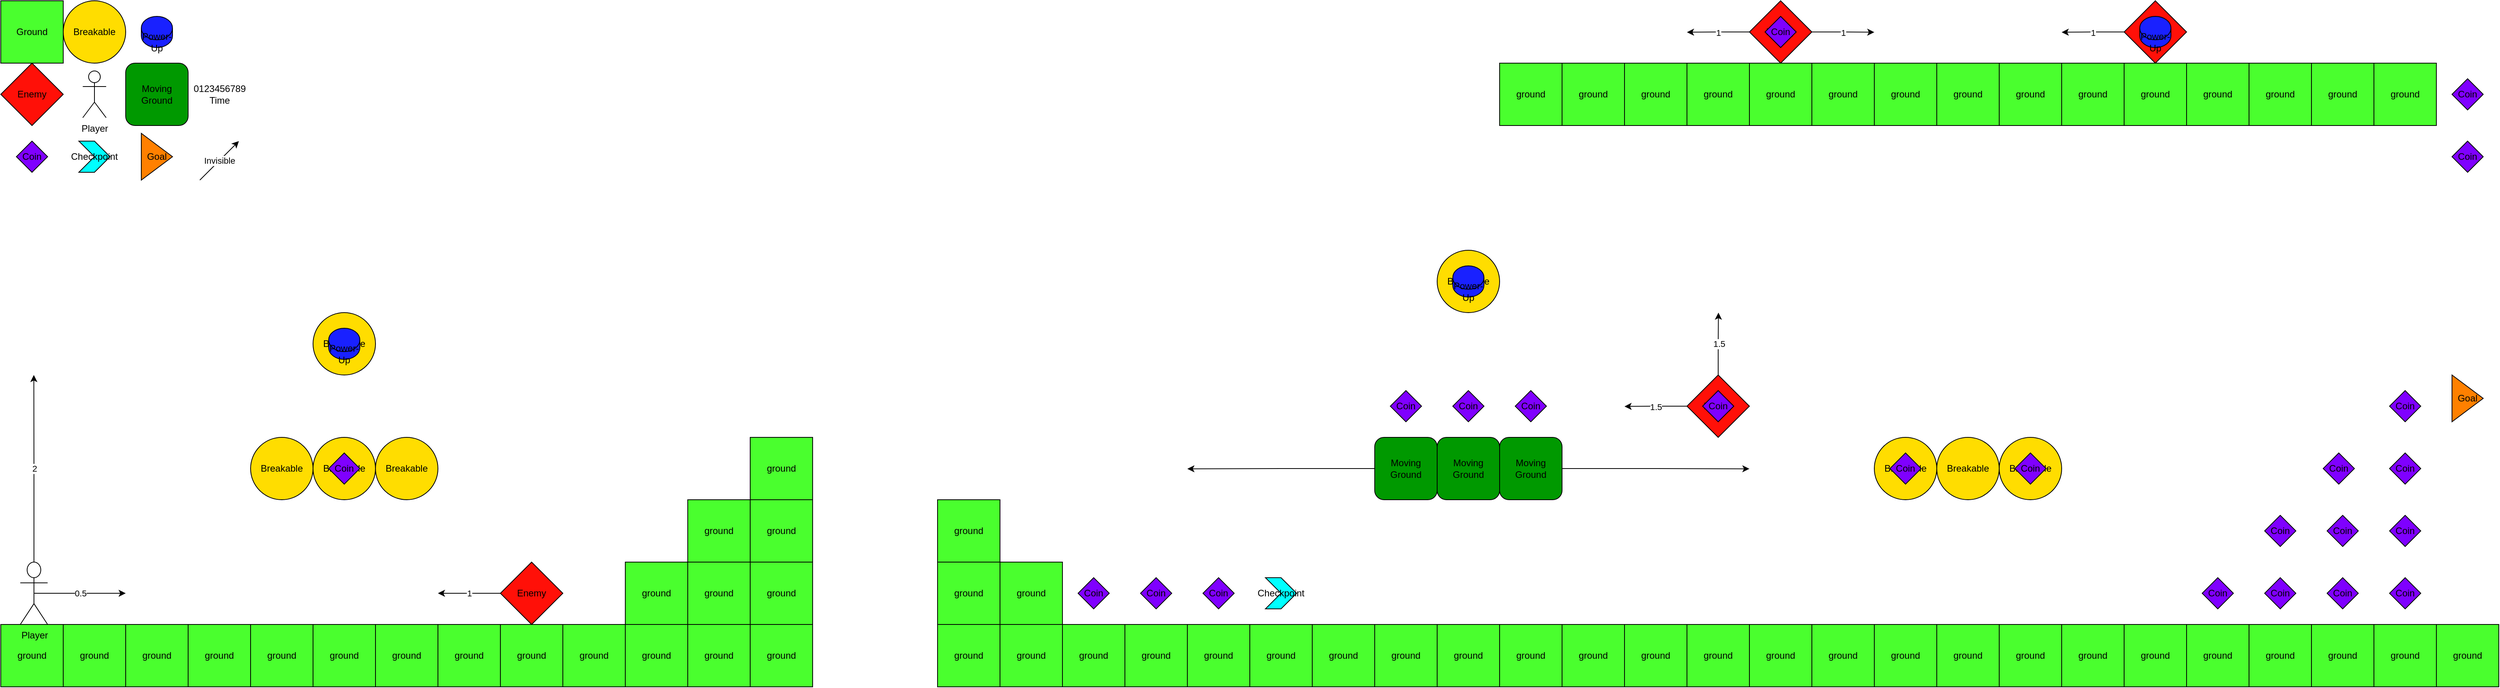 <mxfile version="20.3.3" type="github">
  <diagram id="B6BvSRgoEFsGrLNSckTo" name="Page-1">
    <mxGraphModel dx="1375" dy="745" grid="1" gridSize="20" guides="1" tooltips="1" connect="1" arrows="1" fold="1" page="1" pageScale="1" pageWidth="850" pageHeight="1100" math="0" shadow="0">
      <root>
        <mxCell id="0" />
        <mxCell id="1" parent="0" />
        <mxCell id="BgCnj5c1TWQGIPbhvfGy-2" value="Ground" style="whiteSpace=wrap;html=1;aspect=fixed;fillColor=#4AFF2E;" vertex="1" parent="1">
          <mxGeometry x="80" y="80" width="80" height="80" as="geometry" />
        </mxCell>
        <mxCell id="BgCnj5c1TWQGIPbhvfGy-4" value="Player" style="shape=umlActor;verticalLabelPosition=bottom;verticalAlign=top;html=1;outlineConnect=0;fillColor=#FFFFFF;" vertex="1" parent="1">
          <mxGeometry x="185" y="170" width="30" height="60" as="geometry" />
        </mxCell>
        <mxCell id="BgCnj5c1TWQGIPbhvfGy-7" value="Enemy" style="rhombus;whiteSpace=wrap;html=1;fillColor=#FF1008;" vertex="1" parent="1">
          <mxGeometry x="80" y="160" width="80" height="80" as="geometry" />
        </mxCell>
        <mxCell id="BgCnj5c1TWQGIPbhvfGy-8" value="Breakable" style="ellipse;whiteSpace=wrap;html=1;aspect=fixed;fillColor=#FFDD00;" vertex="1" parent="1">
          <mxGeometry x="160" y="80" width="80" height="80" as="geometry" />
        </mxCell>
        <mxCell id="BgCnj5c1TWQGIPbhvfGy-10" value="Power-Up" style="shape=cylinder3;whiteSpace=wrap;html=1;boundedLbl=1;backgroundOutline=1;size=15;fillColor=#1921FF;" vertex="1" parent="1">
          <mxGeometry x="260" y="100" width="40" height="40" as="geometry" />
        </mxCell>
        <mxCell id="BgCnj5c1TWQGIPbhvfGy-12" value="Moving Ground" style="rounded=1;whiteSpace=wrap;html=1;fillColor=#009900;" vertex="1" parent="1">
          <mxGeometry x="240" y="160" width="80" height="80" as="geometry" />
        </mxCell>
        <mxCell id="BgCnj5c1TWQGIPbhvfGy-16" value="ground" style="whiteSpace=wrap;html=1;aspect=fixed;fillColor=#4AFF2E;" vertex="1" parent="1">
          <mxGeometry x="80" y="880" width="80" height="80" as="geometry" />
        </mxCell>
        <mxCell id="BgCnj5c1TWQGIPbhvfGy-17" value="Coin" style="shape=hexagon;perimeter=hexagonPerimeter2;whiteSpace=wrap;html=1;fixedSize=1;fillColor=#7F00FF;" vertex="1" parent="1">
          <mxGeometry x="100" y="260" width="40" height="40" as="geometry" />
        </mxCell>
        <mxCell id="BgCnj5c1TWQGIPbhvfGy-18" value="ground" style="whiteSpace=wrap;html=1;aspect=fixed;fillColor=#4AFF2E;" vertex="1" parent="1">
          <mxGeometry x="160" y="880" width="80" height="80" as="geometry" />
        </mxCell>
        <mxCell id="BgCnj5c1TWQGIPbhvfGy-19" value="ground" style="whiteSpace=wrap;html=1;aspect=fixed;fillColor=#4AFF2E;" vertex="1" parent="1">
          <mxGeometry x="240" y="880" width="80" height="80" as="geometry" />
        </mxCell>
        <mxCell id="BgCnj5c1TWQGIPbhvfGy-20" value="ground" style="whiteSpace=wrap;html=1;aspect=fixed;fillColor=#4AFF2E;" vertex="1" parent="1">
          <mxGeometry x="320" y="880" width="80" height="80" as="geometry" />
        </mxCell>
        <mxCell id="BgCnj5c1TWQGIPbhvfGy-21" value="ground" style="whiteSpace=wrap;html=1;aspect=fixed;fillColor=#4AFF2E;" vertex="1" parent="1">
          <mxGeometry x="400" y="880" width="80" height="80" as="geometry" />
        </mxCell>
        <mxCell id="BgCnj5c1TWQGIPbhvfGy-22" value="ground" style="whiteSpace=wrap;html=1;aspect=fixed;fillColor=#4AFF2E;" vertex="1" parent="1">
          <mxGeometry x="480" y="880" width="80" height="80" as="geometry" />
        </mxCell>
        <mxCell id="BgCnj5c1TWQGIPbhvfGy-23" value="ground" style="whiteSpace=wrap;html=1;aspect=fixed;fillColor=#4AFF2E;" vertex="1" parent="1">
          <mxGeometry x="560" y="880" width="80" height="80" as="geometry" />
        </mxCell>
        <mxCell id="BgCnj5c1TWQGIPbhvfGy-24" value="ground" style="whiteSpace=wrap;html=1;aspect=fixed;fillColor=#4AFF2E;" vertex="1" parent="1">
          <mxGeometry x="640" y="880" width="80" height="80" as="geometry" />
        </mxCell>
        <mxCell id="BgCnj5c1TWQGIPbhvfGy-25" value="ground" style="whiteSpace=wrap;html=1;aspect=fixed;fillColor=#4AFF2E;" vertex="1" parent="1">
          <mxGeometry x="720" y="880" width="80" height="80" as="geometry" />
        </mxCell>
        <mxCell id="BgCnj5c1TWQGIPbhvfGy-26" value="ground" style="whiteSpace=wrap;html=1;aspect=fixed;fillColor=#4AFF2E;" vertex="1" parent="1">
          <mxGeometry x="800" y="880" width="80" height="80" as="geometry" />
        </mxCell>
        <mxCell id="BgCnj5c1TWQGIPbhvfGy-27" value="ground" style="whiteSpace=wrap;html=1;aspect=fixed;fillColor=#4AFF2E;" vertex="1" parent="1">
          <mxGeometry x="880" y="880" width="80" height="80" as="geometry" />
        </mxCell>
        <mxCell id="BgCnj5c1TWQGIPbhvfGy-28" value="ground" style="whiteSpace=wrap;html=1;aspect=fixed;fillColor=#4AFF2E;" vertex="1" parent="1">
          <mxGeometry x="960" y="880" width="80" height="80" as="geometry" />
        </mxCell>
        <mxCell id="BgCnj5c1TWQGIPbhvfGy-29" value="ground" style="whiteSpace=wrap;html=1;aspect=fixed;fillColor=#4AFF2E;" vertex="1" parent="1">
          <mxGeometry x="1040" y="880" width="80" height="80" as="geometry" />
        </mxCell>
        <mxCell id="BgCnj5c1TWQGIPbhvfGy-32" value="ground" style="whiteSpace=wrap;html=1;aspect=fixed;fillColor=#4AFF2E;" vertex="1" parent="1">
          <mxGeometry x="1280" y="880" width="80" height="80" as="geometry" />
        </mxCell>
        <mxCell id="BgCnj5c1TWQGIPbhvfGy-33" value="Goal" style="triangle;whiteSpace=wrap;html=1;fillColor=#FF8000;" vertex="1" parent="1">
          <mxGeometry x="260" y="250" width="40" height="60" as="geometry" />
        </mxCell>
        <mxCell id="BgCnj5c1TWQGIPbhvfGy-34" value="Checkpoint" style="shape=step;perimeter=stepPerimeter;whiteSpace=wrap;html=1;fixedSize=1;fillColor=#00FFFF;size=20;" vertex="1" parent="1">
          <mxGeometry x="180" y="260" width="40" height="40" as="geometry" />
        </mxCell>
        <mxCell id="BgCnj5c1TWQGIPbhvfGy-36" value="ground" style="whiteSpace=wrap;html=1;aspect=fixed;fillColor=#4AFF2E;" vertex="1" parent="1">
          <mxGeometry x="1360" y="880" width="80" height="80" as="geometry" />
        </mxCell>
        <mxCell id="BgCnj5c1TWQGIPbhvfGy-37" value="ground" style="whiteSpace=wrap;html=1;aspect=fixed;fillColor=#4AFF2E;" vertex="1" parent="1">
          <mxGeometry x="1440" y="880" width="80" height="80" as="geometry" />
        </mxCell>
        <mxCell id="BgCnj5c1TWQGIPbhvfGy-38" value="ground" style="whiteSpace=wrap;html=1;aspect=fixed;fillColor=#4AFF2E;" vertex="1" parent="1">
          <mxGeometry x="1520" y="880" width="80" height="80" as="geometry" />
        </mxCell>
        <mxCell id="BgCnj5c1TWQGIPbhvfGy-39" value="ground" style="whiteSpace=wrap;html=1;aspect=fixed;fillColor=#4AFF2E;" vertex="1" parent="1">
          <mxGeometry x="1600" y="880" width="80" height="80" as="geometry" />
        </mxCell>
        <mxCell id="BgCnj5c1TWQGIPbhvfGy-40" value="ground" style="whiteSpace=wrap;html=1;aspect=fixed;fillColor=#4AFF2E;" vertex="1" parent="1">
          <mxGeometry x="1680" y="880" width="80" height="80" as="geometry" />
        </mxCell>
        <mxCell id="BgCnj5c1TWQGIPbhvfGy-41" value="ground" style="whiteSpace=wrap;html=1;aspect=fixed;fillColor=#4AFF2E;" vertex="1" parent="1">
          <mxGeometry x="1760" y="880" width="80" height="80" as="geometry" />
        </mxCell>
        <mxCell id="BgCnj5c1TWQGIPbhvfGy-42" value="ground" style="whiteSpace=wrap;html=1;aspect=fixed;fillColor=#4AFF2E;" vertex="1" parent="1">
          <mxGeometry x="1840" y="880" width="80" height="80" as="geometry" />
        </mxCell>
        <mxCell id="BgCnj5c1TWQGIPbhvfGy-43" value="ground" style="whiteSpace=wrap;html=1;aspect=fixed;fillColor=#4AFF2E;" vertex="1" parent="1">
          <mxGeometry x="1920" y="880" width="80" height="80" as="geometry" />
        </mxCell>
        <mxCell id="BgCnj5c1TWQGIPbhvfGy-44" value="ground" style="whiteSpace=wrap;html=1;aspect=fixed;fillColor=#4AFF2E;" vertex="1" parent="1">
          <mxGeometry x="2000" y="880" width="80" height="80" as="geometry" />
        </mxCell>
        <mxCell id="BgCnj5c1TWQGIPbhvfGy-45" value="ground" style="whiteSpace=wrap;html=1;aspect=fixed;fillColor=#4AFF2E;" vertex="1" parent="1">
          <mxGeometry x="2080" y="880" width="80" height="80" as="geometry" />
        </mxCell>
        <mxCell id="BgCnj5c1TWQGIPbhvfGy-46" value="ground" style="whiteSpace=wrap;html=1;aspect=fixed;fillColor=#4AFF2E;" vertex="1" parent="1">
          <mxGeometry x="2160" y="880" width="80" height="80" as="geometry" />
        </mxCell>
        <mxCell id="BgCnj5c1TWQGIPbhvfGy-47" value="ground" style="whiteSpace=wrap;html=1;aspect=fixed;fillColor=#4AFF2E;" vertex="1" parent="1">
          <mxGeometry x="2240" y="880" width="80" height="80" as="geometry" />
        </mxCell>
        <mxCell id="BgCnj5c1TWQGIPbhvfGy-48" value="ground" style="whiteSpace=wrap;html=1;aspect=fixed;fillColor=#4AFF2E;" vertex="1" parent="1">
          <mxGeometry x="2320" y="880" width="80" height="80" as="geometry" />
        </mxCell>
        <mxCell id="BgCnj5c1TWQGIPbhvfGy-49" value="ground" style="whiteSpace=wrap;html=1;aspect=fixed;fillColor=#4AFF2E;" vertex="1" parent="1">
          <mxGeometry x="2400" y="880" width="80" height="80" as="geometry" />
        </mxCell>
        <mxCell id="BgCnj5c1TWQGIPbhvfGy-50" value="ground" style="whiteSpace=wrap;html=1;aspect=fixed;fillColor=#4AFF2E;" vertex="1" parent="1">
          <mxGeometry x="2480" y="880" width="80" height="80" as="geometry" />
        </mxCell>
        <mxCell id="BgCnj5c1TWQGIPbhvfGy-51" value="ground" style="whiteSpace=wrap;html=1;aspect=fixed;fillColor=#4AFF2E;" vertex="1" parent="1">
          <mxGeometry x="2560" y="880" width="80" height="80" as="geometry" />
        </mxCell>
        <mxCell id="BgCnj5c1TWQGIPbhvfGy-52" value="ground" style="whiteSpace=wrap;html=1;aspect=fixed;fillColor=#4AFF2E;" vertex="1" parent="1">
          <mxGeometry x="2640" y="880" width="80" height="80" as="geometry" />
        </mxCell>
        <mxCell id="BgCnj5c1TWQGIPbhvfGy-53" value="ground" style="whiteSpace=wrap;html=1;aspect=fixed;fillColor=#4AFF2E;" vertex="1" parent="1">
          <mxGeometry x="2720" y="880" width="80" height="80" as="geometry" />
        </mxCell>
        <mxCell id="BgCnj5c1TWQGIPbhvfGy-54" value="ground" style="whiteSpace=wrap;html=1;aspect=fixed;fillColor=#4AFF2E;" vertex="1" parent="1">
          <mxGeometry x="2800" y="880" width="80" height="80" as="geometry" />
        </mxCell>
        <mxCell id="BgCnj5c1TWQGIPbhvfGy-55" value="ground" style="whiteSpace=wrap;html=1;aspect=fixed;fillColor=#4AFF2E;" vertex="1" parent="1">
          <mxGeometry x="2880" y="880" width="80" height="80" as="geometry" />
        </mxCell>
        <mxCell id="BgCnj5c1TWQGIPbhvfGy-56" value="ground" style="whiteSpace=wrap;html=1;aspect=fixed;fillColor=#4AFF2E;" vertex="1" parent="1">
          <mxGeometry x="2960" y="880" width="80" height="80" as="geometry" />
        </mxCell>
        <mxCell id="BgCnj5c1TWQGIPbhvfGy-57" value="ground" style="whiteSpace=wrap;html=1;aspect=fixed;fillColor=#4AFF2E;" vertex="1" parent="1">
          <mxGeometry x="3040" y="880" width="80" height="80" as="geometry" />
        </mxCell>
        <mxCell id="BgCnj5c1TWQGIPbhvfGy-58" value="ground" style="whiteSpace=wrap;html=1;aspect=fixed;fillColor=#4AFF2E;" vertex="1" parent="1">
          <mxGeometry x="3120" y="880" width="80" height="80" as="geometry" />
        </mxCell>
        <mxCell id="BgCnj5c1TWQGIPbhvfGy-59" value="ground" style="whiteSpace=wrap;html=1;aspect=fixed;fillColor=#4AFF2E;" vertex="1" parent="1">
          <mxGeometry x="3200" y="880" width="80" height="80" as="geometry" />
        </mxCell>
        <mxCell id="BgCnj5c1TWQGIPbhvfGy-60" value="Breakable" style="ellipse;whiteSpace=wrap;html=1;aspect=fixed;fillColor=#FFDD00;" vertex="1" parent="1">
          <mxGeometry x="400" y="640" width="80" height="80" as="geometry" />
        </mxCell>
        <mxCell id="BgCnj5c1TWQGIPbhvfGy-61" value="Breakable" style="ellipse;whiteSpace=wrap;html=1;aspect=fixed;fillColor=#FFDD00;" vertex="1" parent="1">
          <mxGeometry x="480" y="480" width="80" height="80" as="geometry" />
        </mxCell>
        <mxCell id="BgCnj5c1TWQGIPbhvfGy-62" value="Breakable" style="ellipse;whiteSpace=wrap;html=1;aspect=fixed;fillColor=#FFDD00;" vertex="1" parent="1">
          <mxGeometry x="480" y="640" width="80" height="80" as="geometry" />
        </mxCell>
        <mxCell id="BgCnj5c1TWQGIPbhvfGy-63" value="Breakable" style="ellipse;whiteSpace=wrap;html=1;aspect=fixed;fillColor=#FFDD00;" vertex="1" parent="1">
          <mxGeometry x="560" y="640" width="80" height="80" as="geometry" />
        </mxCell>
        <mxCell id="BgCnj5c1TWQGIPbhvfGy-65" value="1" style="edgeStyle=orthogonalEdgeStyle;rounded=0;orthogonalLoop=1;jettySize=auto;html=1;exitX=0;exitY=0.5;exitDx=0;exitDy=0;" edge="1" parent="1" source="BgCnj5c1TWQGIPbhvfGy-64">
          <mxGeometry relative="1" as="geometry">
            <mxPoint x="640" y="840" as="targetPoint" />
            <Array as="points">
              <mxPoint x="640" y="840" />
              <mxPoint x="640" y="840" />
            </Array>
          </mxGeometry>
        </mxCell>
        <mxCell id="BgCnj5c1TWQGIPbhvfGy-64" value="Enemy" style="rhombus;whiteSpace=wrap;html=1;fillColor=#FF1008;" vertex="1" parent="1">
          <mxGeometry x="720" y="800" width="80" height="80" as="geometry" />
        </mxCell>
        <mxCell id="BgCnj5c1TWQGIPbhvfGy-114" value="2" style="edgeStyle=orthogonalEdgeStyle;rounded=0;orthogonalLoop=1;jettySize=auto;html=1;exitX=0.5;exitY=0;exitDx=0;exitDy=0;exitPerimeter=0;" edge="1" parent="1" source="BgCnj5c1TWQGIPbhvfGy-66">
          <mxGeometry relative="1" as="geometry">
            <mxPoint x="122.333" y="560" as="targetPoint" />
          </mxGeometry>
        </mxCell>
        <mxCell id="BgCnj5c1TWQGIPbhvfGy-143" value="0.5" style="edgeStyle=orthogonalEdgeStyle;rounded=0;orthogonalLoop=1;jettySize=auto;html=1;exitX=0.5;exitY=0.5;exitDx=0;exitDy=0;exitPerimeter=0;" edge="1" parent="1" source="BgCnj5c1TWQGIPbhvfGy-66">
          <mxGeometry relative="1" as="geometry">
            <mxPoint x="240" y="840" as="targetPoint" />
          </mxGeometry>
        </mxCell>
        <mxCell id="BgCnj5c1TWQGIPbhvfGy-66" value="Player" style="shape=umlActor;verticalLabelPosition=bottom;verticalAlign=top;html=1;outlineConnect=0;fillColor=#FFFFFF;" vertex="1" parent="1">
          <mxGeometry x="105" y="800" width="35" height="80" as="geometry" />
        </mxCell>
        <mxCell id="BgCnj5c1TWQGIPbhvfGy-68" value="Power-Up" style="shape=cylinder3;whiteSpace=wrap;html=1;boundedLbl=1;backgroundOutline=1;size=15;fillColor=#1921FF;" vertex="1" parent="1">
          <mxGeometry x="500" y="500" width="40" height="40" as="geometry" />
        </mxCell>
        <mxCell id="BgCnj5c1TWQGIPbhvfGy-70" value="Checkpoint" style="shape=step;perimeter=stepPerimeter;whiteSpace=wrap;html=1;fixedSize=1;fillColor=#00FFFF;size=20;" vertex="1" parent="1">
          <mxGeometry x="1700" y="820" width="40" height="40" as="geometry" />
        </mxCell>
        <mxCell id="BgCnj5c1TWQGIPbhvfGy-78" style="edgeStyle=orthogonalEdgeStyle;rounded=0;orthogonalLoop=1;jettySize=auto;html=1;exitX=0;exitY=0.5;exitDx=0;exitDy=0;" edge="1" parent="1" source="BgCnj5c1TWQGIPbhvfGy-71">
          <mxGeometry relative="1" as="geometry">
            <mxPoint x="1600" y="680.333" as="targetPoint" />
          </mxGeometry>
        </mxCell>
        <mxCell id="BgCnj5c1TWQGIPbhvfGy-71" value="Moving Ground" style="rounded=1;whiteSpace=wrap;html=1;fillColor=#009900;" vertex="1" parent="1">
          <mxGeometry x="1840" y="640" width="80" height="80" as="geometry" />
        </mxCell>
        <mxCell id="BgCnj5c1TWQGIPbhvfGy-72" value="Moving Ground" style="rounded=1;whiteSpace=wrap;html=1;fillColor=#009900;" vertex="1" parent="1">
          <mxGeometry x="1920" y="640" width="80" height="80" as="geometry" />
        </mxCell>
        <mxCell id="BgCnj5c1TWQGIPbhvfGy-77" style="edgeStyle=orthogonalEdgeStyle;rounded=0;orthogonalLoop=1;jettySize=auto;html=1;exitX=1;exitY=0.5;exitDx=0;exitDy=0;" edge="1" parent="1" source="BgCnj5c1TWQGIPbhvfGy-73">
          <mxGeometry relative="1" as="geometry">
            <mxPoint x="2320" y="680.333" as="targetPoint" />
          </mxGeometry>
        </mxCell>
        <mxCell id="BgCnj5c1TWQGIPbhvfGy-73" value="Moving Ground" style="rounded=1;whiteSpace=wrap;html=1;fillColor=#009900;" vertex="1" parent="1">
          <mxGeometry x="2000" y="640" width="80" height="80" as="geometry" />
        </mxCell>
        <mxCell id="BgCnj5c1TWQGIPbhvfGy-75" value="Coin" style="shape=hexagon;perimeter=hexagonPerimeter2;whiteSpace=wrap;html=1;fixedSize=1;fillColor=#7F00FF;" vertex="1" parent="1">
          <mxGeometry x="500" y="660" width="40" height="40" as="geometry" />
        </mxCell>
        <mxCell id="BgCnj5c1TWQGIPbhvfGy-76" value="Goal" style="triangle;whiteSpace=wrap;html=1;fillColor=#FF8000;" vertex="1" parent="1">
          <mxGeometry x="3220" y="560" width="40" height="60" as="geometry" />
        </mxCell>
        <mxCell id="BgCnj5c1TWQGIPbhvfGy-80" value="1.5" style="edgeStyle=orthogonalEdgeStyle;rounded=0;orthogonalLoop=1;jettySize=auto;html=1;exitX=0;exitY=0.5;exitDx=0;exitDy=0;" edge="1" parent="1" source="BgCnj5c1TWQGIPbhvfGy-79">
          <mxGeometry relative="1" as="geometry">
            <mxPoint x="2160" y="600.333" as="targetPoint" />
          </mxGeometry>
        </mxCell>
        <mxCell id="BgCnj5c1TWQGIPbhvfGy-81" value="1.5" style="edgeStyle=orthogonalEdgeStyle;rounded=0;orthogonalLoop=1;jettySize=auto;html=1;exitX=0.5;exitY=0;exitDx=0;exitDy=0;" edge="1" parent="1" source="BgCnj5c1TWQGIPbhvfGy-79">
          <mxGeometry relative="1" as="geometry">
            <mxPoint x="2280.333" y="480" as="targetPoint" />
          </mxGeometry>
        </mxCell>
        <mxCell id="BgCnj5c1TWQGIPbhvfGy-79" value="Enemy" style="rhombus;whiteSpace=wrap;html=1;fillColor=#FF1008;" vertex="1" parent="1">
          <mxGeometry x="2240" y="560" width="80" height="80" as="geometry" />
        </mxCell>
        <mxCell id="BgCnj5c1TWQGIPbhvfGy-83" value="Coin" style="shape=hexagon;perimeter=hexagonPerimeter2;whiteSpace=wrap;html=1;fixedSize=1;fillColor=#7F00FF;" vertex="1" parent="1">
          <mxGeometry x="1940" y="580" width="40" height="40" as="geometry" />
        </mxCell>
        <mxCell id="BgCnj5c1TWQGIPbhvfGy-84" value="Coin" style="shape=hexagon;perimeter=hexagonPerimeter2;whiteSpace=wrap;html=1;fixedSize=1;fillColor=#7F00FF;size=80;" vertex="1" parent="1">
          <mxGeometry x="2020" y="580" width="40" height="40" as="geometry" />
        </mxCell>
        <mxCell id="BgCnj5c1TWQGIPbhvfGy-85" value="Coin" style="shape=hexagon;perimeter=hexagonPerimeter2;whiteSpace=wrap;html=1;fixedSize=1;fillColor=#7F00FF;size=80;" vertex="1" parent="1">
          <mxGeometry x="1860" y="580" width="40" height="40" as="geometry" />
        </mxCell>
        <mxCell id="BgCnj5c1TWQGIPbhvfGy-86" value="Coin" style="shape=hexagon;perimeter=hexagonPerimeter2;whiteSpace=wrap;html=1;fixedSize=1;fillColor=#7F00FF;size=80;" vertex="1" parent="1">
          <mxGeometry x="2260" y="580" width="40" height="40" as="geometry" />
        </mxCell>
        <mxCell id="BgCnj5c1TWQGIPbhvfGy-89" value="Coin" style="shape=hexagon;perimeter=hexagonPerimeter2;whiteSpace=wrap;html=1;fixedSize=1;fillColor=#7F00FF;" vertex="1" parent="1">
          <mxGeometry x="1540" y="820" width="40" height="40" as="geometry" />
        </mxCell>
        <mxCell id="BgCnj5c1TWQGIPbhvfGy-90" value="Coin" style="shape=hexagon;perimeter=hexagonPerimeter2;whiteSpace=wrap;html=1;fixedSize=1;fillColor=#7F00FF;size=80;" vertex="1" parent="1">
          <mxGeometry x="1620" y="820" width="40" height="40" as="geometry" />
        </mxCell>
        <mxCell id="BgCnj5c1TWQGIPbhvfGy-91" value="Coin" style="shape=hexagon;perimeter=hexagonPerimeter2;whiteSpace=wrap;html=1;fixedSize=1;fillColor=#7F00FF;size=80;" vertex="1" parent="1">
          <mxGeometry x="1460" y="820" width="40" height="40" as="geometry" />
        </mxCell>
        <mxCell id="BgCnj5c1TWQGIPbhvfGy-92" value="Coin" style="shape=hexagon;perimeter=hexagonPerimeter2;whiteSpace=wrap;html=1;fixedSize=1;fillColor=#7F00FF;" vertex="1" parent="1">
          <mxGeometry x="3060" y="820" width="40" height="40" as="geometry" />
        </mxCell>
        <mxCell id="BgCnj5c1TWQGIPbhvfGy-93" value="Coin" style="shape=hexagon;perimeter=hexagonPerimeter2;whiteSpace=wrap;html=1;fixedSize=1;fillColor=#7F00FF;size=80;" vertex="1" parent="1">
          <mxGeometry x="3140" y="820" width="40" height="40" as="geometry" />
        </mxCell>
        <mxCell id="BgCnj5c1TWQGIPbhvfGy-94" value="Coin" style="shape=hexagon;perimeter=hexagonPerimeter2;whiteSpace=wrap;html=1;fixedSize=1;fillColor=#7F00FF;size=80;" vertex="1" parent="1">
          <mxGeometry x="2980" y="820" width="40" height="40" as="geometry" />
        </mxCell>
        <mxCell id="BgCnj5c1TWQGIPbhvfGy-95" value="Coin" style="shape=hexagon;perimeter=hexagonPerimeter2;whiteSpace=wrap;html=1;fixedSize=1;fillColor=#7F00FF;size=80;" vertex="1" parent="1">
          <mxGeometry x="3140" y="740" width="40" height="40" as="geometry" />
        </mxCell>
        <mxCell id="BgCnj5c1TWQGIPbhvfGy-96" value="Coin" style="shape=hexagon;perimeter=hexagonPerimeter2;whiteSpace=wrap;html=1;fixedSize=1;fillColor=#7F00FF;size=80;" vertex="1" parent="1">
          <mxGeometry x="3140" y="660" width="40" height="40" as="geometry" />
        </mxCell>
        <mxCell id="BgCnj5c1TWQGIPbhvfGy-97" value="Coin" style="shape=hexagon;perimeter=hexagonPerimeter2;whiteSpace=wrap;html=1;fixedSize=1;fillColor=#7F00FF;size=80;" vertex="1" parent="1">
          <mxGeometry x="3140" y="580" width="40" height="40" as="geometry" />
        </mxCell>
        <mxCell id="BgCnj5c1TWQGIPbhvfGy-98" value="ground" style="whiteSpace=wrap;html=1;aspect=fixed;fillColor=#4AFF2E;" vertex="1" parent="1">
          <mxGeometry x="960" y="720" width="80" height="80" as="geometry" />
        </mxCell>
        <mxCell id="BgCnj5c1TWQGIPbhvfGy-99" value="ground" style="whiteSpace=wrap;html=1;aspect=fixed;fillColor=#4AFF2E;" vertex="1" parent="1">
          <mxGeometry x="1040" y="720" width="80" height="80" as="geometry" />
        </mxCell>
        <mxCell id="BgCnj5c1TWQGIPbhvfGy-100" value="ground" style="whiteSpace=wrap;html=1;aspect=fixed;fillColor=#4AFF2E;" vertex="1" parent="1">
          <mxGeometry x="960" y="800" width="80" height="80" as="geometry" />
        </mxCell>
        <mxCell id="BgCnj5c1TWQGIPbhvfGy-101" value="ground" style="whiteSpace=wrap;html=1;aspect=fixed;fillColor=#4AFF2E;" vertex="1" parent="1">
          <mxGeometry x="1040" y="800" width="80" height="80" as="geometry" />
        </mxCell>
        <mxCell id="BgCnj5c1TWQGIPbhvfGy-102" value="ground" style="whiteSpace=wrap;html=1;aspect=fixed;fillColor=#4AFF2E;" vertex="1" parent="1">
          <mxGeometry x="1040" y="640" width="80" height="80" as="geometry" />
        </mxCell>
        <mxCell id="BgCnj5c1TWQGIPbhvfGy-103" value="ground" style="whiteSpace=wrap;html=1;aspect=fixed;fillColor=#4AFF2E;" vertex="1" parent="1">
          <mxGeometry x="880" y="800" width="80" height="80" as="geometry" />
        </mxCell>
        <mxCell id="BgCnj5c1TWQGIPbhvfGy-104" value="ground" style="whiteSpace=wrap;html=1;aspect=fixed;fillColor=#4AFF2E;" vertex="1" parent="1">
          <mxGeometry x="1280" y="720" width="80" height="80" as="geometry" />
        </mxCell>
        <mxCell id="BgCnj5c1TWQGIPbhvfGy-105" value="ground" style="whiteSpace=wrap;html=1;aspect=fixed;fillColor=#4AFF2E;" vertex="1" parent="1">
          <mxGeometry x="1280" y="800" width="80" height="80" as="geometry" />
        </mxCell>
        <mxCell id="BgCnj5c1TWQGIPbhvfGy-106" value="ground" style="whiteSpace=wrap;html=1;aspect=fixed;fillColor=#4AFF2E;" vertex="1" parent="1">
          <mxGeometry x="1360" y="800" width="80" height="80" as="geometry" />
        </mxCell>
        <mxCell id="BgCnj5c1TWQGIPbhvfGy-107" value="Breakable" style="ellipse;whiteSpace=wrap;html=1;aspect=fixed;fillColor=#FFDD00;" vertex="1" parent="1">
          <mxGeometry x="1920" y="400" width="80" height="80" as="geometry" />
        </mxCell>
        <mxCell id="BgCnj5c1TWQGIPbhvfGy-108" value="Power-Up" style="shape=cylinder3;whiteSpace=wrap;html=1;boundedLbl=1;backgroundOutline=1;size=15;fillColor=#1921FF;" vertex="1" parent="1">
          <mxGeometry x="1940" y="420" width="40" height="40" as="geometry" />
        </mxCell>
        <mxCell id="BgCnj5c1TWQGIPbhvfGy-109" value="Breakable" style="ellipse;whiteSpace=wrap;html=1;aspect=fixed;fillColor=#FFDD00;" vertex="1" parent="1">
          <mxGeometry x="2640" y="640" width="80" height="80" as="geometry" />
        </mxCell>
        <mxCell id="BgCnj5c1TWQGIPbhvfGy-110" value="Coin" style="shape=hexagon;perimeter=hexagonPerimeter2;whiteSpace=wrap;html=1;fixedSize=1;fillColor=#7F00FF;" vertex="1" parent="1">
          <mxGeometry x="2660" y="660" width="40" height="40" as="geometry" />
        </mxCell>
        <mxCell id="BgCnj5c1TWQGIPbhvfGy-111" value="Breakable" style="ellipse;whiteSpace=wrap;html=1;aspect=fixed;fillColor=#FFDD00;" vertex="1" parent="1">
          <mxGeometry x="2480" y="640" width="80" height="80" as="geometry" />
        </mxCell>
        <mxCell id="BgCnj5c1TWQGIPbhvfGy-112" value="Coin" style="shape=hexagon;perimeter=hexagonPerimeter2;whiteSpace=wrap;html=1;fixedSize=1;fillColor=#7F00FF;" vertex="1" parent="1">
          <mxGeometry x="2500" y="660" width="40" height="40" as="geometry" />
        </mxCell>
        <mxCell id="BgCnj5c1TWQGIPbhvfGy-113" value="Breakable" style="ellipse;whiteSpace=wrap;html=1;aspect=fixed;fillColor=#FFDD00;" vertex="1" parent="1">
          <mxGeometry x="2560" y="640" width="80" height="80" as="geometry" />
        </mxCell>
        <mxCell id="BgCnj5c1TWQGIPbhvfGy-115" value="ground" style="whiteSpace=wrap;html=1;aspect=fixed;fillColor=#4AFF2E;" vertex="1" parent="1">
          <mxGeometry x="2000" y="160" width="80" height="80" as="geometry" />
        </mxCell>
        <mxCell id="BgCnj5c1TWQGIPbhvfGy-116" value="ground" style="whiteSpace=wrap;html=1;aspect=fixed;fillColor=#4AFF2E;" vertex="1" parent="1">
          <mxGeometry x="2080" y="160" width="80" height="80" as="geometry" />
        </mxCell>
        <mxCell id="BgCnj5c1TWQGIPbhvfGy-117" value="ground" style="whiteSpace=wrap;html=1;aspect=fixed;fillColor=#4AFF2E;" vertex="1" parent="1">
          <mxGeometry x="2160" y="160" width="80" height="80" as="geometry" />
        </mxCell>
        <mxCell id="BgCnj5c1TWQGIPbhvfGy-118" value="ground" style="whiteSpace=wrap;html=1;aspect=fixed;fillColor=#4AFF2E;" vertex="1" parent="1">
          <mxGeometry x="2240" y="160" width="80" height="80" as="geometry" />
        </mxCell>
        <mxCell id="BgCnj5c1TWQGIPbhvfGy-119" value="ground" style="whiteSpace=wrap;html=1;aspect=fixed;fillColor=#4AFF2E;" vertex="1" parent="1">
          <mxGeometry x="2320" y="160" width="80" height="80" as="geometry" />
        </mxCell>
        <mxCell id="BgCnj5c1TWQGIPbhvfGy-120" value="ground" style="whiteSpace=wrap;html=1;aspect=fixed;fillColor=#4AFF2E;" vertex="1" parent="1">
          <mxGeometry x="2400" y="160" width="80" height="80" as="geometry" />
        </mxCell>
        <mxCell id="BgCnj5c1TWQGIPbhvfGy-121" value="ground" style="whiteSpace=wrap;html=1;aspect=fixed;fillColor=#4AFF2E;" vertex="1" parent="1">
          <mxGeometry x="2480" y="160" width="80" height="80" as="geometry" />
        </mxCell>
        <mxCell id="BgCnj5c1TWQGIPbhvfGy-122" value="ground" style="whiteSpace=wrap;html=1;aspect=fixed;fillColor=#4AFF2E;" vertex="1" parent="1">
          <mxGeometry x="2560" y="160" width="80" height="80" as="geometry" />
        </mxCell>
        <mxCell id="BgCnj5c1TWQGIPbhvfGy-123" value="ground" style="whiteSpace=wrap;html=1;aspect=fixed;fillColor=#4AFF2E;" vertex="1" parent="1">
          <mxGeometry x="2640" y="160" width="80" height="80" as="geometry" />
        </mxCell>
        <mxCell id="BgCnj5c1TWQGIPbhvfGy-124" value="ground" style="whiteSpace=wrap;html=1;aspect=fixed;fillColor=#4AFF2E;" vertex="1" parent="1">
          <mxGeometry x="2720" y="160" width="80" height="80" as="geometry" />
        </mxCell>
        <mxCell id="BgCnj5c1TWQGIPbhvfGy-125" value="ground" style="whiteSpace=wrap;html=1;aspect=fixed;fillColor=#4AFF2E;" vertex="1" parent="1">
          <mxGeometry x="2800" y="160" width="80" height="80" as="geometry" />
        </mxCell>
        <mxCell id="BgCnj5c1TWQGIPbhvfGy-126" value="ground" style="whiteSpace=wrap;html=1;aspect=fixed;fillColor=#4AFF2E;" vertex="1" parent="1">
          <mxGeometry x="2880" y="160" width="80" height="80" as="geometry" />
        </mxCell>
        <mxCell id="BgCnj5c1TWQGIPbhvfGy-127" value="ground" style="whiteSpace=wrap;html=1;aspect=fixed;fillColor=#4AFF2E;" vertex="1" parent="1">
          <mxGeometry x="2960" y="160" width="80" height="80" as="geometry" />
        </mxCell>
        <mxCell id="BgCnj5c1TWQGIPbhvfGy-128" value="ground" style="whiteSpace=wrap;html=1;aspect=fixed;fillColor=#4AFF2E;" vertex="1" parent="1">
          <mxGeometry x="3040" y="160" width="80" height="80" as="geometry" />
        </mxCell>
        <mxCell id="BgCnj5c1TWQGIPbhvfGy-129" value="ground" style="whiteSpace=wrap;html=1;aspect=fixed;fillColor=#4AFF2E;" vertex="1" parent="1">
          <mxGeometry x="3120" y="160" width="80" height="80" as="geometry" />
        </mxCell>
        <mxCell id="BgCnj5c1TWQGIPbhvfGy-130" value="Coin" style="shape=hexagon;perimeter=hexagonPerimeter2;whiteSpace=wrap;html=1;fixedSize=1;fillColor=#7F00FF;size=80;" vertex="1" parent="1">
          <mxGeometry x="3220" y="260" width="40" height="40" as="geometry" />
        </mxCell>
        <mxCell id="BgCnj5c1TWQGIPbhvfGy-131" value="Coin" style="shape=hexagon;perimeter=hexagonPerimeter2;whiteSpace=wrap;html=1;fixedSize=1;fillColor=#7F00FF;size=80;" vertex="1" parent="1">
          <mxGeometry x="3220" y="180" width="40" height="40" as="geometry" />
        </mxCell>
        <mxCell id="BgCnj5c1TWQGIPbhvfGy-132" value="Coin" style="shape=hexagon;perimeter=hexagonPerimeter2;whiteSpace=wrap;html=1;fixedSize=1;fillColor=#7F00FF;" vertex="1" parent="1">
          <mxGeometry x="3055" y="660" width="40" height="40" as="geometry" />
        </mxCell>
        <mxCell id="BgCnj5c1TWQGIPbhvfGy-133" value="Coin" style="shape=hexagon;perimeter=hexagonPerimeter2;whiteSpace=wrap;html=1;fixedSize=1;fillColor=#7F00FF;size=65;" vertex="1" parent="1">
          <mxGeometry x="3060" y="740" width="40" height="40" as="geometry" />
        </mxCell>
        <mxCell id="BgCnj5c1TWQGIPbhvfGy-134" value="Coin" style="shape=hexagon;perimeter=hexagonPerimeter2;whiteSpace=wrap;html=1;fixedSize=1;fillColor=#7F00FF;size=20;" vertex="1" parent="1">
          <mxGeometry x="2900" y="820" width="40" height="40" as="geometry" />
        </mxCell>
        <mxCell id="BgCnj5c1TWQGIPbhvfGy-135" value="Coin" style="shape=hexagon;perimeter=hexagonPerimeter2;whiteSpace=wrap;html=1;fixedSize=1;fillColor=#7F00FF;size=65;" vertex="1" parent="1">
          <mxGeometry x="2980" y="740" width="40" height="40" as="geometry" />
        </mxCell>
        <mxCell id="BgCnj5c1TWQGIPbhvfGy-139" value="1" style="edgeStyle=orthogonalEdgeStyle;rounded=0;orthogonalLoop=1;jettySize=auto;html=1;exitX=0;exitY=0.5;exitDx=0;exitDy=0;" edge="1" parent="1" source="BgCnj5c1TWQGIPbhvfGy-136">
          <mxGeometry relative="1" as="geometry">
            <mxPoint x="2240" y="120.333" as="targetPoint" />
          </mxGeometry>
        </mxCell>
        <mxCell id="BgCnj5c1TWQGIPbhvfGy-140" value="1" style="edgeStyle=orthogonalEdgeStyle;rounded=0;orthogonalLoop=1;jettySize=auto;html=1;exitX=1;exitY=0.5;exitDx=0;exitDy=0;" edge="1" parent="1" source="BgCnj5c1TWQGIPbhvfGy-136">
          <mxGeometry relative="1" as="geometry">
            <mxPoint x="2480" y="120.333" as="targetPoint" />
          </mxGeometry>
        </mxCell>
        <mxCell id="BgCnj5c1TWQGIPbhvfGy-136" value="Enemy" style="rhombus;whiteSpace=wrap;html=1;fillColor=#FF1008;" vertex="1" parent="1">
          <mxGeometry x="2320" y="80" width="80" height="80" as="geometry" />
        </mxCell>
        <mxCell id="BgCnj5c1TWQGIPbhvfGy-138" value="1" style="edgeStyle=orthogonalEdgeStyle;rounded=0;orthogonalLoop=1;jettySize=auto;html=1;exitX=0;exitY=0.5;exitDx=0;exitDy=0;" edge="1" parent="1" source="BgCnj5c1TWQGIPbhvfGy-137">
          <mxGeometry relative="1" as="geometry">
            <mxPoint x="2720" y="120.333" as="targetPoint" />
          </mxGeometry>
        </mxCell>
        <mxCell id="BgCnj5c1TWQGIPbhvfGy-137" value="Enemy" style="rhombus;whiteSpace=wrap;html=1;fillColor=#FF1008;" vertex="1" parent="1">
          <mxGeometry x="2800" y="80" width="80" height="80" as="geometry" />
        </mxCell>
        <mxCell id="BgCnj5c1TWQGIPbhvfGy-141" value="Coin" style="shape=hexagon;perimeter=hexagonPerimeter2;whiteSpace=wrap;html=1;fixedSize=1;fillColor=#7F00FF;size=60;" vertex="1" parent="1">
          <mxGeometry x="2340" y="100" width="40" height="40" as="geometry" />
        </mxCell>
        <mxCell id="BgCnj5c1TWQGIPbhvfGy-142" value="Power-Up" style="shape=cylinder3;whiteSpace=wrap;html=1;boundedLbl=1;backgroundOutline=1;size=15;fillColor=#1921FF;" vertex="1" parent="1">
          <mxGeometry x="2820" y="100" width="40" height="40" as="geometry" />
        </mxCell>
        <mxCell id="BgCnj5c1TWQGIPbhvfGy-144" value="Invisible" style="endArrow=classic;html=1;rounded=0;" edge="1" parent="1">
          <mxGeometry width="50" height="50" relative="1" as="geometry">
            <mxPoint x="335" y="310" as="sourcePoint" />
            <mxPoint x="385" y="260" as="targetPoint" />
          </mxGeometry>
        </mxCell>
        <mxCell id="BgCnj5c1TWQGIPbhvfGy-145" value="0123456789&lt;br&gt;Time" style="text;html=1;align=center;verticalAlign=middle;resizable=0;points=[];autosize=1;strokeColor=none;fillColor=none;" vertex="1" parent="1">
          <mxGeometry x="310" y="180" width="100" height="40" as="geometry" />
        </mxCell>
      </root>
    </mxGraphModel>
  </diagram>
</mxfile>
